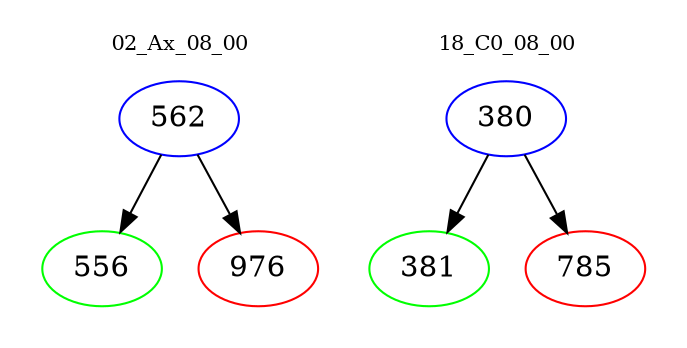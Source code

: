 digraph{
subgraph cluster_0 {
color = white
label = "02_Ax_08_00";
fontsize=10;
T0_562 [label="562", color="blue"]
T0_562 -> T0_556 [color="black"]
T0_556 [label="556", color="green"]
T0_562 -> T0_976 [color="black"]
T0_976 [label="976", color="red"]
}
subgraph cluster_1 {
color = white
label = "18_C0_08_00";
fontsize=10;
T1_380 [label="380", color="blue"]
T1_380 -> T1_381 [color="black"]
T1_381 [label="381", color="green"]
T1_380 -> T1_785 [color="black"]
T1_785 [label="785", color="red"]
}
}
